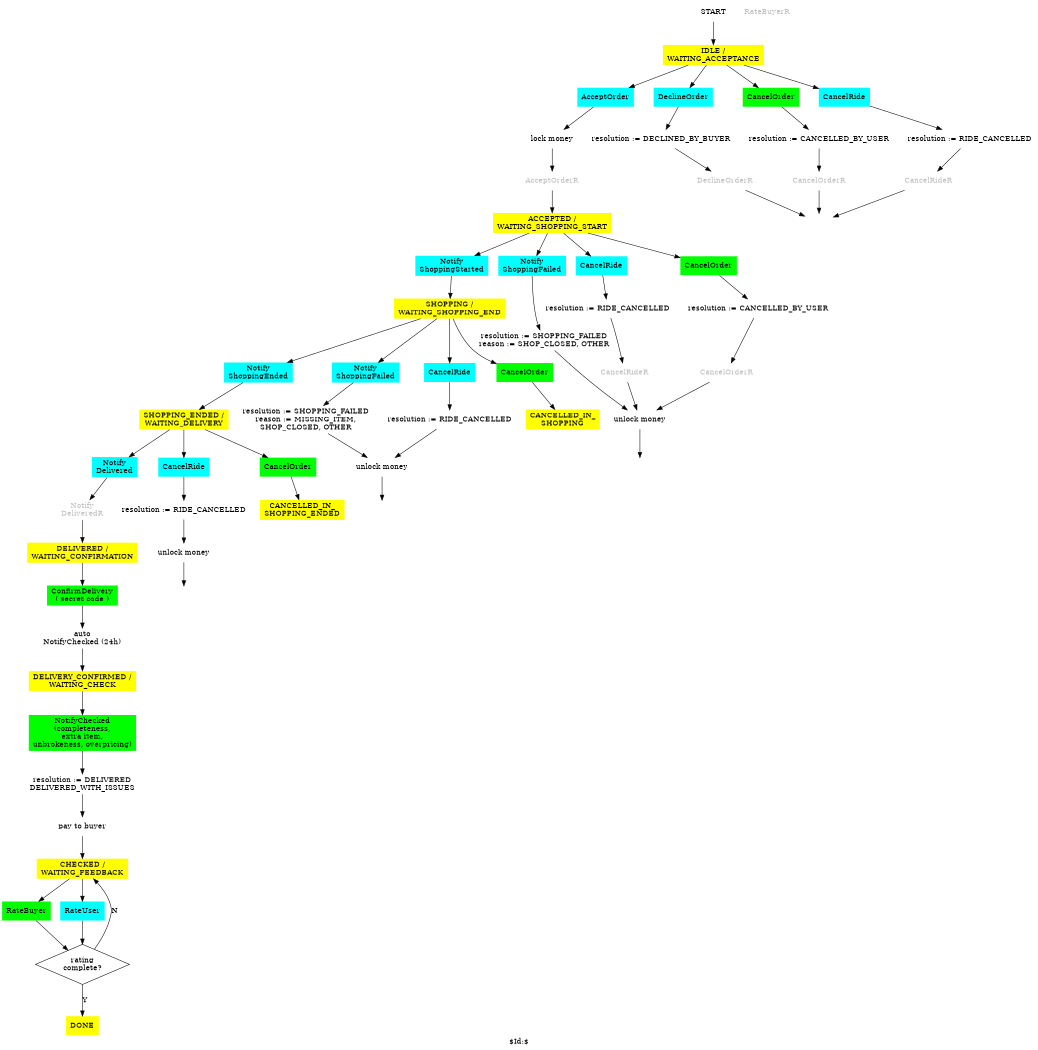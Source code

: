 # Order FSM.
#
# Copyright (C) 2019 Sergey Kolevatov
#
# This program is free software: you can redistribute it and/or modify
# it under the terms of the GNU General Public License as published by
# the Free Software Foundation, either version 3 of the License, or
# (at your option) any later version.
#
# This program is distributed in the hope that it will be useful,
# but WITHOUT ANY WARRANTY; without even the implied warranty of
# MERCHANTABILITY or FITNESS FOR A PARTICULAR PURPOSE. See the
# GNU General Public License for more details.
#
# You should have received a copy of the GNU General Public License
# along with this program. If not, see <http://www.gnu.org/licenses/>.
#
# SKV 19a31
#
# $Id:$
#
# execute: FL=Order; dot -l sdl.ps -Tps $FL.gv -o $FL.ps; ps2pdf $FL.ps $FL.pdf

digraph Order
{

label="$Id:$";

size="7,7";
ratio=fill;
splines=true;
node [peripheries=0 style=filled fillcolor=white]

######################################################
# states

START                           [ shape = sdl_start ]
WAITING_ACCEPTANCE              [ label = "IDLE /\nWAITING_ACCEPTANCE"            shape = sdl_state fillcolor=yellow ]
ACCEPTED_WAITING_SHOPPING_START [ label = "ACCEPTED /\nWAITING_SHOPPING_START"    shape = sdl_state fillcolor=yellow ]
SHOPPING_WAITING_SHOPPING_END   [ label = "SHOPPING /\nWAITING_SHOPPING_END"      shape = sdl_state fillcolor=yellow ]
CANCELLED_IN_SHOPPING           [ label = "CANCELLED_IN_\nSHOPPING"               shape = sdl_state fillcolor=yellow ]
SHOPPING_ENDED_WAITING_DELIVERY [ label = "SHOPPING_ENDED /\nWAITING_DELIVERY"    shape = sdl_state fillcolor=yellow ]
CANCELLED_IN_SHOPPING_ENDED     [ label = "CANCELLED_IN_\nSHOPPING_ENDED"         shape = sdl_state fillcolor=yellow ]
DELIVERED_WAITING_CONFIRMATION  [ label = "DELIVERED /\nWAITING_CONFIRMATION"     shape = sdl_state fillcolor=yellow ]
DELIVERY_CONFIRMED_WAITING_CHECK [ label = "DELIVERY_CONFIRMED /\nWAITING_CHECK"   shape = sdl_state fillcolor=yellow ]
CHECKED_WAITING_FEEDBACK        [ label = "CHECKED /\nWAITING_FEEDBACK"           shape = sdl_state fillcolor=yellow ]
DONE                            [ label = "DONE"                                  shape = sdl_state fillcolor=yellow ]

######################################################
# actions

WAITING_ACCEPTANCE__ACCEPT_ORDER            [ label="AcceptOrder"                       shape = sdl_input_from_right fillcolor=cyan ]
WAITING_ACCEPTANCE__CALL_LOCK_MONEY         [ label="lock money"                        shape = sdl_call ]
WAITING_ACCEPTANCE__SEND_ACCEPT_ORDER       [ label="AcceptOrderR"                      shape = sdl_output_to_right  color=gray fontcolor=gray ]
WAITING_ACCEPTANCE__DECLINE_ORDER           [ label="DeclineOrder"                      shape = sdl_input_from_right fillcolor=cyan ]
WAITING_ACCEPTANCE__SEND_DECLINE_ORDER      [ label="DeclineOrderR"                     shape = sdl_output_to_right  color=gray fontcolor=gray ]
WAITING_ACCEPTANCE__CANCEL_ORDER            [ label="CancelOrder"                       shape = sdl_input_from_left  fillcolor=green ]
WAITING_ACCEPTANCE__SEND_CANCEL_ORDER       [ label="CancelOrderR"                      shape = sdl_output_to_left   color=gray fontcolor=gray ]
WAITING_ACCEPTANCE__CANCEL_RIDE             [ label="CancelRide"                        shape = sdl_input_from_right fillcolor=cyan ]
WAITING_ACCEPTANCE__SEND_CANCEL_RIDE        [ label="CancelRideR"                       shape = sdl_output_to_right  color=gray fontcolor=gray ]
WAITING_ACCEPTANCE__RESOL_1                 [ label="resolution := CANCELLED_BY_USER"   shape = sdl_task ]
WAITING_ACCEPTANCE__RESOL_2                 [ label="resolution := DECLINED_BY_BUYER" shape = sdl_task ]
WAITING_ACCEPTANCE__RESOL_3                 [ label="resolution := RIDE_CANCELLED"      shape = sdl_task ]
WAITING_ACCEPTANCE__END                     [ label = ""                                shape = sdl_stop  style=solid ]

ACCEPTED_WAITING_SHOPPING_START__SHOPPING_STARTED [ label="Notify\nShoppingStarted"           shape = sdl_input_from_right fillcolor=cyan ]
ACCEPTED_WAITING_SHOPPING_START__SHOPPING_FAILED  [ label="Notify\nShoppingFailed"            shape = sdl_input_from_right fillcolor=cyan ]
ACCEPTED_WAITING_SHOPPING_START__CANCEL_RIDE      [ label="CancelRide"                        shape = sdl_input_from_right fillcolor=cyan ]
ACCEPTED_WAITING_SHOPPING_START__SEND_CANCEL_RIDE [ label="CancelRideR"                       shape = sdl_output_to_right color=gray fontcolor=gray ]
ACCEPTED_WAITING_SHOPPING_START__CANCEL_ORDER     [ label="CancelOrder"                       shape = sdl_input_from_left  fillcolor=green ]
ACCEPTED_WAITING_SHOPPING_START__SEND_CANCEL_ORDER    [ label="CancelOrderR"                  shape = sdl_output_to_left color=gray fontcolor=gray ]
#ACCEPTED_WAITING_SHOPPING_START__CANCEL_ORDER_2   [ label="CancelOrder"                       shape = sdl_input_from_right fillcolor=cyan ]
#ACCEPTED_WAITING_SHOPPING_START__SEND_CANCEL_ORDER_2  [ label="CancelOrderR"                  shape = sdl_output_to_right ]
ACCEPTED_WAITING_SHOPPING_START__RESOL_1          [ label="resolution := RIDE_CANCELLED"      shape = sdl_task ]
ACCEPTED_WAITING_SHOPPING_START__RESOL_2          [ label="resolution := CANCELLED_BY_USER"   shape = sdl_task ]
ACCEPTED_WAITING_SHOPPING_START__RESOL_3          [ label="resolution := SHOPPING_FAILED\nreason := SHOP_CLOSED, OTHER"     shape = sdl_task ]
ACCEPTED_WAITING_SHOPPING_START__CALL_UNLOCK_MONEY [ label="unlock money"                     shape = sdl_call ]
ACCEPTED_WAITING_SHOPPING_START__END              [ label = ""                                shape = sdl_stop  style=solid ]


SHOPPING_WAITING_SHOPPING_END__SHOPPING_ENDED     [ label="Notify\nShoppingEnded"             shape = sdl_input_from_right fillcolor=cyan ]
SHOPPING_WAITING_SHOPPING_END__SHOPPING_FAILED    [ label="Notify\nShoppingFailed"            shape = sdl_input_from_right fillcolor=cyan ]
SHOPPING_WAITING_SHOPPING_END__CANCEL_RIDE        [ label="CancelRide"                        shape = sdl_input_from_right fillcolor=cyan ]
SHOPPING_WAITING_SHOPPING_END__CANCEL_ORDER       [ label="CancelOrder"                       shape = sdl_input_from_left  fillcolor=green ]
SHOPPING_WAITING_SHOPPING_END__RESOL_1            [ label="resolution := RIDE_CANCELLED"      shape = sdl_task ]
SHOPPING_WAITING_SHOPPING_END__RESOL_3            [ label="resolution := SHOPPING_FAILED\nreason := MISSING_ITEM,\nSHOP_CLOSED, OTHER"     shape = sdl_task ]
SHOPPING_WAITING_SHOPPING_END__CALL_UNLOCK_MONEY  [ label="unlock money"                      shape = sdl_call ]
SHOPPING_WAITING_SHOPPING_END__END                [ label = ""                                shape = sdl_stop  style=solid ]

SHOPPING_ENDED_WAITING_DELIVERY__DELIVERED        [ label="Notify\nDelivered"                 shape = sdl_input_from_right fillcolor=cyan ]
SHOPPING_ENDED_WAITING_DELIVERY__CANCEL_RIDE      [ label="CancelRide"                        shape = sdl_input_from_right fillcolor=cyan ]
SHOPPING_ENDED_WAITING_DELIVERY__CANCEL_ORDER     [ label="CancelOrder"                       shape = sdl_input_from_left  fillcolor=green ]
SHOPPING_ENDED_WAITING_DELIVERY__SEND_DELIVERED   [ label="Notify\nDeliveredR"                shape = sdl_output_to_right  color=gray fontcolor=gray ]
SHOPPING_ENDED_WAITING_DELIVERY__RESOL_1          [ label="resolution := RIDE_CANCELLED"      shape = sdl_task ]
SHOPPING_ENDED_WAITING_DELIVERY__CALL_UNLOCK_MONEY  [ label="unlock money"                    shape = sdl_call ]
SHOPPING_ENDED_WAITING_DELIVERY__END              [ label = ""                                shape = sdl_stop  style=solid ]

DELIVERED_WAITING_CONFIRMATION__CONFIRM           [ label="ConfirmDelivery\n( secret code )"  shape = sdl_input_from_left  fillcolor=green ]
DELIVERED_WAITING_CONFIRMATION__SET_TIMER         [ label="auto\nNotifyChecked (24h)"         shape = sdl_set ]

DELIVERY_CONFIRMED_WAITING_CHECK__CHECK           [ label="NotifyChecked\n(completeness,\nextra item,\nunbrokeness, overpricing)"   shape = sdl_input_from_left  fillcolor=green ]
DELIVERY_CONFIRMED_WAITING_CHECK__RESOL_1         [ label="resolution := DELIVERED\nDELIVERED_WITH_ISSUES"        shape = sdl_task ]
DELIVERY_CONFIRMED_WAITING_CHECK__CALL_PAY        [ label="pay to buyer"                      shape = sdl_call ]

CHECKED_WAITING_FEEDBACK__RATE_BUYER    [ label="RateBuyer"                        shape = sdl_input_from_left  fillcolor=green ]
CHECKED_WAITING_FEEDBACK__SEND_RATE_BUYER    [ label="RateBuyerR"                  shape = sdl_output_to_left   color=gray fontcolor=gray ]
CHECKED_WAITING_FEEDBACK__RATE_USER     [ label="RateUser"                         shape = sdl_input_from_right fillcolor=cyan ]
CHECKED_WAITING_FEEDBACK__RATING_COMPLETE [ label="rating\ncomplete?"              shape = diamond peripheries=1]

######################################################
# transitions

START -> WAITING_ACCEPTANCE

WAITING_ACCEPTANCE -> WAITING_ACCEPTANCE__ACCEPT_ORDER   -> WAITING_ACCEPTANCE__CALL_LOCK_MONEY -> WAITING_ACCEPTANCE__SEND_ACCEPT_ORDER -> ACCEPTED_WAITING_SHOPPING_START
WAITING_ACCEPTANCE -> WAITING_ACCEPTANCE__CANCEL_ORDER   -> WAITING_ACCEPTANCE__RESOL_1 -> WAITING_ACCEPTANCE__SEND_CANCEL_ORDER  -> WAITING_ACCEPTANCE__END
WAITING_ACCEPTANCE -> WAITING_ACCEPTANCE__DECLINE_ORDER  -> WAITING_ACCEPTANCE__RESOL_2 -> WAITING_ACCEPTANCE__SEND_DECLINE_ORDER -> WAITING_ACCEPTANCE__END
WAITING_ACCEPTANCE -> WAITING_ACCEPTANCE__CANCEL_RIDE    -> WAITING_ACCEPTANCE__RESOL_3 -> WAITING_ACCEPTANCE__SEND_CANCEL_RIDE   -> WAITING_ACCEPTANCE__END

ACCEPTED_WAITING_SHOPPING_START -> ACCEPTED_WAITING_SHOPPING_START__CANCEL_RIDE    -> ACCEPTED_WAITING_SHOPPING_START__RESOL_1 -> ACCEPTED_WAITING_SHOPPING_START__SEND_CANCEL_RIDE    -> ACCEPTED_WAITING_SHOPPING_START__CALL_UNLOCK_MONEY
ACCEPTED_WAITING_SHOPPING_START -> ACCEPTED_WAITING_SHOPPING_START__CANCEL_ORDER   -> ACCEPTED_WAITING_SHOPPING_START__RESOL_2 -> ACCEPTED_WAITING_SHOPPING_START__SEND_CANCEL_ORDER   -> ACCEPTED_WAITING_SHOPPING_START__CALL_UNLOCK_MONEY

ACCEPTED_WAITING_SHOPPING_START -> ACCEPTED_WAITING_SHOPPING_START__SHOPPING_STARTED -> SHOPPING_WAITING_SHOPPING_END
ACCEPTED_WAITING_SHOPPING_START -> ACCEPTED_WAITING_SHOPPING_START__SHOPPING_FAILED  -> ACCEPTED_WAITING_SHOPPING_START__RESOL_3 -> ACCEPTED_WAITING_SHOPPING_START__CALL_UNLOCK_MONEY

ACCEPTED_WAITING_SHOPPING_START__CALL_UNLOCK_MONEY -> ACCEPTED_WAITING_SHOPPING_START__END

SHOPPING_WAITING_SHOPPING_END -> SHOPPING_WAITING_SHOPPING_END__SHOPPING_ENDED  -> SHOPPING_ENDED_WAITING_DELIVERY
SHOPPING_WAITING_SHOPPING_END -> SHOPPING_WAITING_SHOPPING_END__CANCEL_RIDE     -> SHOPPING_WAITING_SHOPPING_END__RESOL_1 -> SHOPPING_WAITING_SHOPPING_END__CALL_UNLOCK_MONEY
SHOPPING_WAITING_SHOPPING_END -> SHOPPING_WAITING_SHOPPING_END__SHOPPING_FAILED -> SHOPPING_WAITING_SHOPPING_END__RESOL_3 -> SHOPPING_WAITING_SHOPPING_END__CALL_UNLOCK_MONEY
SHOPPING_WAITING_SHOPPING_END -> SHOPPING_WAITING_SHOPPING_END__CANCEL_ORDER    -> CANCELLED_IN_SHOPPING

SHOPPING_WAITING_SHOPPING_END__CALL_UNLOCK_MONEY -> SHOPPING_WAITING_SHOPPING_END__END

SHOPPING_ENDED_WAITING_DELIVERY -> SHOPPING_ENDED_WAITING_DELIVERY__CANCEL_RIDE    -> SHOPPING_ENDED_WAITING_DELIVERY__RESOL_1 -> SHOPPING_ENDED_WAITING_DELIVERY__CALL_UNLOCK_MONEY
SHOPPING_ENDED_WAITING_DELIVERY -> SHOPPING_ENDED_WAITING_DELIVERY__DELIVERED      -> SHOPPING_ENDED_WAITING_DELIVERY__SEND_DELIVERED -> DELIVERED_WAITING_CONFIRMATION
SHOPPING_ENDED_WAITING_DELIVERY -> SHOPPING_ENDED_WAITING_DELIVERY__CANCEL_ORDER   -> CANCELLED_IN_SHOPPING_ENDED
SHOPPING_ENDED_WAITING_DELIVERY__CALL_UNLOCK_MONEY -> SHOPPING_ENDED_WAITING_DELIVERY__END

DELIVERED_WAITING_CONFIRMATION -> DELIVERED_WAITING_CONFIRMATION__CONFIRM  -> DELIVERED_WAITING_CONFIRMATION__SET_TIMER -> DELIVERY_CONFIRMED_WAITING_CHECK

DELIVERY_CONFIRMED_WAITING_CHECK -> DELIVERY_CONFIRMED_WAITING_CHECK__CHECK -> DELIVERY_CONFIRMED_WAITING_CHECK__RESOL_1 -> DELIVERY_CONFIRMED_WAITING_CHECK__CALL_PAY -> CHECKED_WAITING_FEEDBACK

CHECKED_WAITING_FEEDBACK -> CHECKED_WAITING_FEEDBACK__RATE_BUYER -> CHECKED_WAITING_FEEDBACK__RATING_COMPLETE
CHECKED_WAITING_FEEDBACK -> CHECKED_WAITING_FEEDBACK__RATE_USER  -> CHECKED_WAITING_FEEDBACK__RATING_COMPLETE
                                                                                          CHECKED_WAITING_FEEDBACK__RATING_COMPLETE -> DONE [ label="Y" ]
                                                                                          CHECKED_WAITING_FEEDBACK__RATING_COMPLETE -> CHECKED_WAITING_FEEDBACK          [ label="N" ]

}
